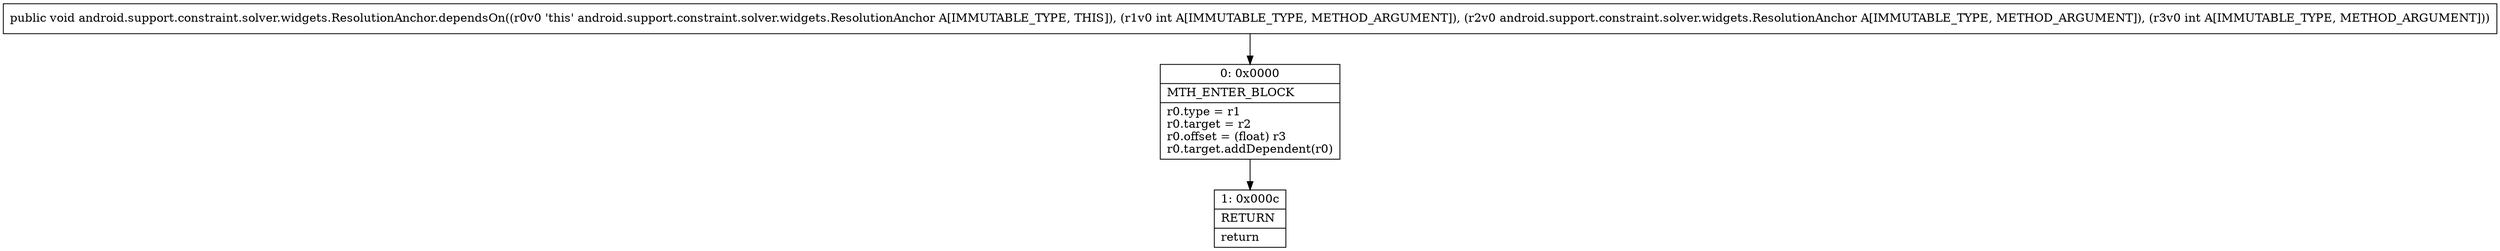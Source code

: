 digraph "CFG forandroid.support.constraint.solver.widgets.ResolutionAnchor.dependsOn(ILandroid\/support\/constraint\/solver\/widgets\/ResolutionAnchor;I)V" {
Node_0 [shape=record,label="{0\:\ 0x0000|MTH_ENTER_BLOCK\l|r0.type = r1\lr0.target = r2\lr0.offset = (float) r3\lr0.target.addDependent(r0)\l}"];
Node_1 [shape=record,label="{1\:\ 0x000c|RETURN\l|return\l}"];
MethodNode[shape=record,label="{public void android.support.constraint.solver.widgets.ResolutionAnchor.dependsOn((r0v0 'this' android.support.constraint.solver.widgets.ResolutionAnchor A[IMMUTABLE_TYPE, THIS]), (r1v0 int A[IMMUTABLE_TYPE, METHOD_ARGUMENT]), (r2v0 android.support.constraint.solver.widgets.ResolutionAnchor A[IMMUTABLE_TYPE, METHOD_ARGUMENT]), (r3v0 int A[IMMUTABLE_TYPE, METHOD_ARGUMENT])) }"];
MethodNode -> Node_0;
Node_0 -> Node_1;
}

